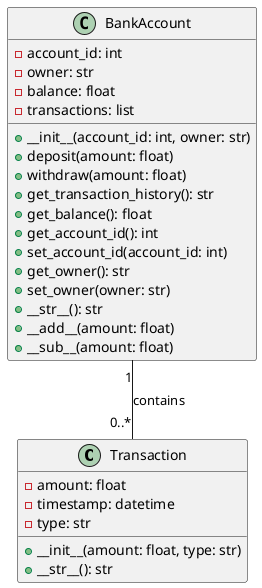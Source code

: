 @startuml
class Transaction {
    - amount: float
    - timestamp: datetime
    - type: str
    + __init__(amount: float, type: str)
    + __str__(): str
}

class BankAccount {
    - account_id: int
    - owner: str
    - balance: float
    - transactions: list
    + __init__(account_id: int, owner: str)
    + deposit(amount: float)
    + withdraw(amount: float)
    + get_transaction_history(): str
    + get_balance(): float
    + get_account_id(): int
    + set_account_id(account_id: int)
    + get_owner(): str
    + set_owner(owner: str)
    + __str__(): str
    + __add__(amount: float)
    + __sub__(amount: float)
}

BankAccount "1" -- "0..*" Transaction : contains
@enduml
